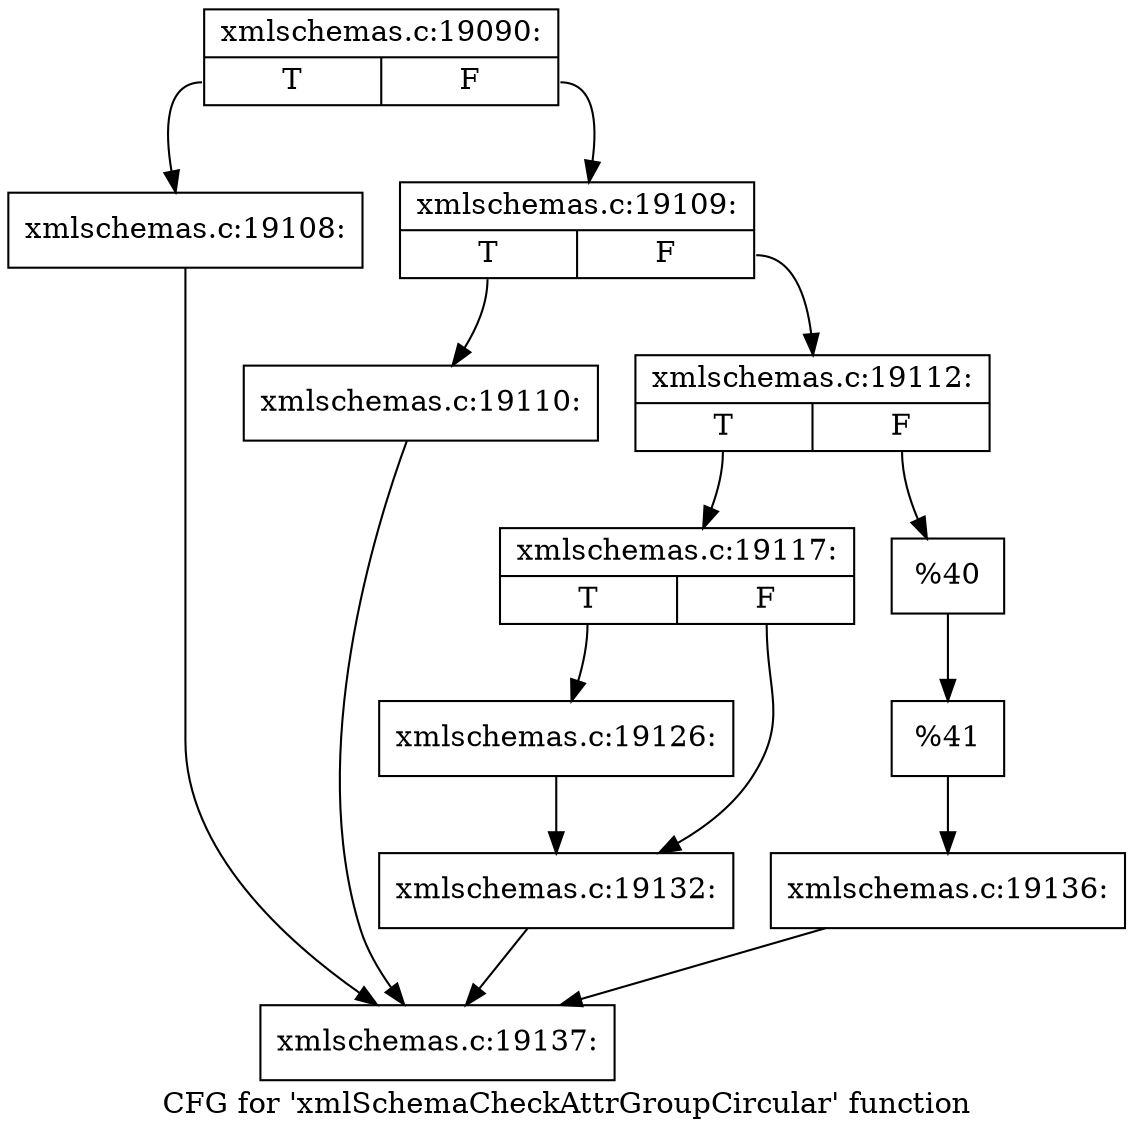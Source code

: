 digraph "CFG for 'xmlSchemaCheckAttrGroupCircular' function" {
	label="CFG for 'xmlSchemaCheckAttrGroupCircular' function";

	Node0x50cea60 [shape=record,label="{xmlschemas.c:19090:|{<s0>T|<s1>F}}"];
	Node0x50cea60:s0 -> Node0x50ced90;
	Node0x50cea60:s1 -> Node0x50cee30;
	Node0x50ced90 [shape=record,label="{xmlschemas.c:19108:}"];
	Node0x50ced90 -> Node0x50d41c0;
	Node0x50cee30 [shape=record,label="{xmlschemas.c:19109:|{<s0>T|<s1>F}}"];
	Node0x50cee30:s0 -> Node0x50d4e70;
	Node0x50cee30:s1 -> Node0x50d4f10;
	Node0x50d4e70 [shape=record,label="{xmlschemas.c:19110:}"];
	Node0x50d4e70 -> Node0x50d41c0;
	Node0x50d4f10 [shape=record,label="{xmlschemas.c:19112:|{<s0>T|<s1>F}}"];
	Node0x50d4f10:s0 -> Node0x50d6190;
	Node0x50d4f10:s1 -> Node0x50d66f0;
	Node0x50d6190 [shape=record,label="{xmlschemas.c:19117:|{<s0>T|<s1>F}}"];
	Node0x50d6190:s0 -> Node0x50d7250;
	Node0x50d6190:s1 -> Node0x50d72a0;
	Node0x50d7250 [shape=record,label="{xmlschemas.c:19126:}"];
	Node0x50d7250 -> Node0x50d72a0;
	Node0x50d72a0 [shape=record,label="{xmlschemas.c:19132:}"];
	Node0x50d72a0 -> Node0x50d41c0;
	Node0x50d66f0 [shape=record,label="{%40}"];
	Node0x50d66f0 -> Node0x50d4ec0;
	Node0x50d4ec0 [shape=record,label="{%41}"];
	Node0x50d4ec0 -> Node0x50cede0;
	Node0x50cede0 [shape=record,label="{xmlschemas.c:19136:}"];
	Node0x50cede0 -> Node0x50d41c0;
	Node0x50d41c0 [shape=record,label="{xmlschemas.c:19137:}"];
}
